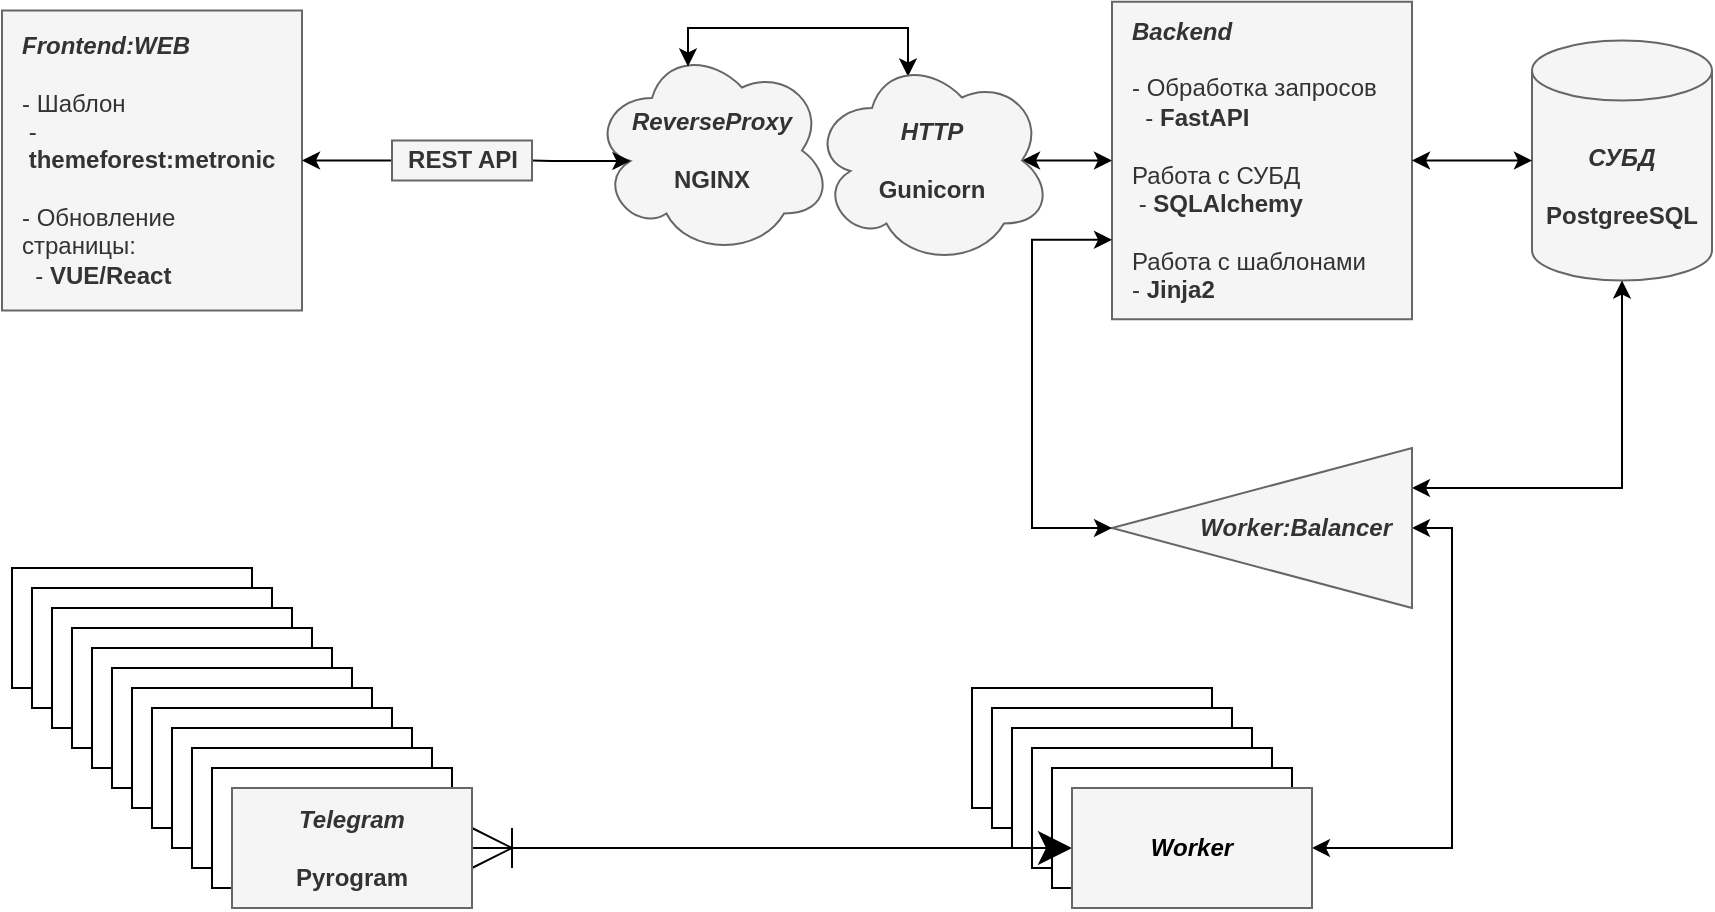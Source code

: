 <mxfile version="20.8.23" type="device"><diagram name="Страница 1" id="55mwgQ1KtyR7YRagaNMq"><mxGraphModel dx="2022" dy="589" grid="1" gridSize="10" guides="1" tooltips="1" connect="1" arrows="1" fold="1" page="1" pageScale="1" pageWidth="827" pageHeight="1169" math="0" shadow="0"><root><mxCell id="0"/><mxCell id="1" parent="0"/><mxCell id="RfyV9sNuoVxRz6jdElQM-48" value="" style="rounded=0;whiteSpace=wrap;html=1;" vertex="1" parent="1"><mxGeometry x="-40" y="340" width="120" height="60" as="geometry"/></mxCell><mxCell id="RfyV9sNuoVxRz6jdElQM-49" value="" style="rounded=0;whiteSpace=wrap;html=1;" vertex="1" parent="1"><mxGeometry x="-30" y="350" width="120" height="60" as="geometry"/></mxCell><mxCell id="RfyV9sNuoVxRz6jdElQM-50" value="" style="rounded=0;whiteSpace=wrap;html=1;" vertex="1" parent="1"><mxGeometry x="-20" y="360" width="120" height="60" as="geometry"/></mxCell><mxCell id="RfyV9sNuoVxRz6jdElQM-51" value="" style="rounded=0;whiteSpace=wrap;html=1;" vertex="1" parent="1"><mxGeometry x="-10" y="370" width="120" height="60" as="geometry"/></mxCell><mxCell id="RfyV9sNuoVxRz6jdElQM-52" value="" style="rounded=0;whiteSpace=wrap;html=1;" vertex="1" parent="1"><mxGeometry y="380" width="120" height="60" as="geometry"/></mxCell><mxCell id="RfyV9sNuoVxRz6jdElQM-43" value="" style="rounded=0;whiteSpace=wrap;html=1;" vertex="1" parent="1"><mxGeometry x="10" y="390" width="120" height="60" as="geometry"/></mxCell><mxCell id="RfyV9sNuoVxRz6jdElQM-44" value="" style="rounded=0;whiteSpace=wrap;html=1;" vertex="1" parent="1"><mxGeometry x="20" y="400" width="120" height="60" as="geometry"/></mxCell><mxCell id="RfyV9sNuoVxRz6jdElQM-45" value="" style="rounded=0;whiteSpace=wrap;html=1;" vertex="1" parent="1"><mxGeometry x="30" y="410" width="120" height="60" as="geometry"/></mxCell><mxCell id="RfyV9sNuoVxRz6jdElQM-46" value="" style="rounded=0;whiteSpace=wrap;html=1;" vertex="1" parent="1"><mxGeometry x="40" y="420" width="120" height="60" as="geometry"/></mxCell><mxCell id="RfyV9sNuoVxRz6jdElQM-47" value="" style="rounded=0;whiteSpace=wrap;html=1;" vertex="1" parent="1"><mxGeometry x="50" y="430" width="120" height="60" as="geometry"/></mxCell><mxCell id="RfyV9sNuoVxRz6jdElQM-1" value="&lt;div style=&quot;&quot;&gt;&lt;b&gt;&lt;i&gt;СУБД&lt;/i&gt;&lt;br&gt;&lt;/b&gt;&lt;br&gt;&lt;/div&gt;&lt;div style=&quot;&quot;&gt;&lt;span style=&quot;background-color: initial;&quot;&gt;&lt;b&gt;PostgreeSQL&lt;/b&gt;&lt;/span&gt;&lt;/div&gt;" style="shape=cylinder3;whiteSpace=wrap;html=1;boundedLbl=1;backgroundOutline=1;size=15;align=center;fillColor=#f5f5f5;fontColor=#333333;strokeColor=#666666;" vertex="1" parent="1"><mxGeometry x="720" y="76.25" width="90" height="120" as="geometry"/></mxCell><mxCell id="RfyV9sNuoVxRz6jdElQM-2" value="&lt;div style=&quot;&quot;&gt;&lt;span style=&quot;background-color: initial;&quot;&gt;&lt;b style=&quot;&quot;&gt;&lt;i&gt;Backend&lt;/i&gt;&lt;/b&gt;&lt;br&gt;&lt;br&gt;&lt;/span&gt;&lt;/div&gt;&lt;div style=&quot;&quot;&gt;&lt;span style=&quot;background-color: initial;&quot;&gt;- Обработка запросов&lt;/span&gt;&lt;/div&gt;&amp;nbsp; - &lt;b&gt;FastAPI&lt;/b&gt;&lt;br&gt;&lt;br&gt;Работа с СУБД&lt;br&gt;&amp;nbsp;- &lt;b&gt;SQLAlchemy&lt;/b&gt;&lt;br&gt;&lt;br&gt;Работа с шаблонами&lt;br&gt;- &lt;b&gt;Jinja2&lt;/b&gt;" style="rounded=0;whiteSpace=wrap;html=1;align=left;fillColor=#f5f5f5;fontColor=#333333;strokeColor=#666666;spacingRight=0;spacing=10;" vertex="1" parent="1"><mxGeometry x="510" y="56.875" width="150" height="158.75" as="geometry"/></mxCell><mxCell id="RfyV9sNuoVxRz6jdElQM-3" value="" style="endArrow=classic;startArrow=classic;html=1;rounded=0;entryX=0;entryY=0.5;entryDx=0;entryDy=0;entryPerimeter=0;exitX=1;exitY=0.5;exitDx=0;exitDy=0;" edge="1" parent="1" source="RfyV9sNuoVxRz6jdElQM-2" target="RfyV9sNuoVxRz6jdElQM-1"><mxGeometry width="50" height="50" relative="1" as="geometry"><mxPoint x="590" y="197.5" as="sourcePoint"/><mxPoint x="640" y="147.5" as="targetPoint"/></mxGeometry></mxCell><mxCell id="RfyV9sNuoVxRz6jdElQM-4" value="&lt;b style=&quot;font-style: italic;&quot;&gt;Frontend:WEB&lt;/b&gt;&lt;br&gt;&lt;br&gt;- Шаблон&lt;br&gt;&amp;nbsp;-&amp;nbsp;&lt;b&gt;themeforest:metronic&lt;/b&gt;&lt;br&gt;&lt;br&gt;- Обновление страницы:&lt;br&gt;&amp;nbsp; - &lt;b&gt;VUE/React&lt;/b&gt;" style="whiteSpace=wrap;html=1;align=left;rounded=0;fillColor=#f5f5f5;fontColor=#333333;strokeColor=#666666;spacing=10;" vertex="1" parent="1"><mxGeometry x="-45" y="61.25" width="150" height="150" as="geometry"/></mxCell><mxCell id="RfyV9sNuoVxRz6jdElQM-9" style="edgeStyle=orthogonalEdgeStyle;rounded=0;orthogonalLoop=1;jettySize=auto;html=1;entryX=1;entryY=0.5;entryDx=0;entryDy=0;startArrow=none;startFill=1;" edge="1" parent="1" source="RfyV9sNuoVxRz6jdElQM-11" target="RfyV9sNuoVxRz6jdElQM-4"><mxGeometry relative="1" as="geometry"/></mxCell><mxCell id="RfyV9sNuoVxRz6jdElQM-7" value="&lt;b&gt;&lt;i&gt;ReverseProxy&lt;/i&gt;&lt;br&gt;&lt;br&gt;NGINX&lt;br&gt;&lt;/b&gt;" style="ellipse;shape=cloud;whiteSpace=wrap;html=1;fillColor=#f5f5f5;fontColor=#333333;strokeColor=#666666;spacing=0;" vertex="1" parent="1"><mxGeometry x="250" y="78.75" width="120" height="105" as="geometry"/></mxCell><mxCell id="RfyV9sNuoVxRz6jdElQM-10" value="" style="edgeStyle=orthogonalEdgeStyle;rounded=0;orthogonalLoop=1;jettySize=auto;html=1;entryX=1;entryY=0.5;entryDx=0;entryDy=0;startArrow=classic;startFill=1;endArrow=none;exitX=0.16;exitY=0.55;exitDx=0;exitDy=0;exitPerimeter=0;" edge="1" parent="1" source="RfyV9sNuoVxRz6jdElQM-7" target="RfyV9sNuoVxRz6jdElQM-11"><mxGeometry relative="1" as="geometry"><mxPoint x="310" y="140" as="sourcePoint"/><mxPoint x="200" y="140" as="targetPoint"/></mxGeometry></mxCell><mxCell id="RfyV9sNuoVxRz6jdElQM-11" value="&lt;b&gt;REST API&lt;/b&gt;" style="text;html=1;align=center;verticalAlign=middle;resizable=0;points=[];autosize=1;strokeColor=#666666;fillColor=#f5f5f5;fontColor=#333333;spacing=0;" vertex="1" parent="1"><mxGeometry x="150" y="126.25" width="70" height="20" as="geometry"/></mxCell><mxCell id="RfyV9sNuoVxRz6jdElQM-23" style="edgeStyle=orthogonalEdgeStyle;rounded=0;orthogonalLoop=1;jettySize=auto;html=1;exitX=0;exitY=0.5;exitDx=0;exitDy=0;entryX=1;entryY=0.5;entryDx=0;entryDy=0;startArrow=classic;startFill=1;" edge="1" parent="1" source="RfyV9sNuoVxRz6jdElQM-16" target="RfyV9sNuoVxRz6jdElQM-30"><mxGeometry relative="1" as="geometry"><mxPoint x="600" y="470" as="targetPoint"/><Array as="points"><mxPoint x="680" y="320"/><mxPoint x="680" y="480"/></Array></mxGeometry></mxCell><mxCell id="RfyV9sNuoVxRz6jdElQM-31" style="edgeStyle=orthogonalEdgeStyle;rounded=0;orthogonalLoop=1;jettySize=auto;html=1;exitX=0;exitY=0.75;exitDx=0;exitDy=0;entryX=0.5;entryY=1;entryDx=0;entryDy=0;entryPerimeter=0;startArrow=classic;startFill=1;" edge="1" parent="1" source="RfyV9sNuoVxRz6jdElQM-16" target="RfyV9sNuoVxRz6jdElQM-1"><mxGeometry relative="1" as="geometry"/></mxCell><mxCell id="RfyV9sNuoVxRz6jdElQM-16" value="&lt;b&gt;&lt;i&gt;Worker:Balancer&lt;/i&gt;&lt;/b&gt;" style="triangle;whiteSpace=wrap;html=1;align=right;direction=west;spacing=10;fillColor=#f5f5f5;fontColor=#333333;strokeColor=#666666;" vertex="1" parent="1"><mxGeometry x="510" y="280" width="150" height="80" as="geometry"/></mxCell><mxCell id="RfyV9sNuoVxRz6jdElQM-18" value="" style="rounded=0;whiteSpace=wrap;html=1;" vertex="1" parent="1"><mxGeometry x="440" y="400" width="120" height="60" as="geometry"/></mxCell><mxCell id="RfyV9sNuoVxRz6jdElQM-26" value="" style="rounded=0;whiteSpace=wrap;html=1;" vertex="1" parent="1"><mxGeometry x="450" y="410" width="120" height="60" as="geometry"/></mxCell><mxCell id="RfyV9sNuoVxRz6jdElQM-27" value="" style="rounded=0;whiteSpace=wrap;html=1;" vertex="1" parent="1"><mxGeometry x="460" y="420" width="120" height="60" as="geometry"/></mxCell><mxCell id="RfyV9sNuoVxRz6jdElQM-28" value="" style="rounded=0;whiteSpace=wrap;html=1;" vertex="1" parent="1"><mxGeometry x="470" y="430" width="120" height="60" as="geometry"/></mxCell><mxCell id="RfyV9sNuoVxRz6jdElQM-29" value="" style="rounded=0;whiteSpace=wrap;html=1;" vertex="1" parent="1"><mxGeometry x="480" y="440" width="120" height="60" as="geometry"/></mxCell><mxCell id="RfyV9sNuoVxRz6jdElQM-53" style="edgeStyle=orthogonalEdgeStyle;orthogonalLoop=1;jettySize=auto;html=1;exitX=0;exitY=0.5;exitDx=0;exitDy=0;startArrow=classic;startFill=1;endArrow=ERoneToMany;endFill=0;startSize=14;endSize=18;fillColor=#f8cecc;strokeColor=#000000;rounded=0;" edge="1" parent="1" source="RfyV9sNuoVxRz6jdElQM-30" target="RfyV9sNuoVxRz6jdElQM-40"><mxGeometry relative="1" as="geometry"/></mxCell><mxCell id="RfyV9sNuoVxRz6jdElQM-30" value="&lt;b&gt;&lt;i&gt;&lt;font color=&quot;#000000&quot;&gt;Worker&lt;/font&gt;&lt;/i&gt;&lt;/b&gt;" style="rounded=0;whiteSpace=wrap;html=1;fillColor=#f5f5f5;strokeColor=#666666;fontColor=#333333;" vertex="1" parent="1"><mxGeometry x="490" y="450" width="120" height="60" as="geometry"/></mxCell><mxCell id="RfyV9sNuoVxRz6jdElQM-37" style="rounded=0;orthogonalLoop=1;jettySize=auto;html=1;exitX=0.875;exitY=0.5;exitDx=0;exitDy=0;exitPerimeter=0;entryX=0;entryY=0.5;entryDx=0;entryDy=0;startArrow=classic;startFill=1;" edge="1" parent="1" source="RfyV9sNuoVxRz6jdElQM-33" target="RfyV9sNuoVxRz6jdElQM-2"><mxGeometry relative="1" as="geometry"/></mxCell><mxCell id="RfyV9sNuoVxRz6jdElQM-39" style="edgeStyle=orthogonalEdgeStyle;rounded=0;orthogonalLoop=1;jettySize=auto;html=1;entryX=0.4;entryY=0.1;entryDx=0;entryDy=0;entryPerimeter=0;startArrow=classic;startFill=1;exitX=0.4;exitY=0.1;exitDx=0;exitDy=0;exitPerimeter=0;" edge="1" parent="1" source="RfyV9sNuoVxRz6jdElQM-33" target="RfyV9sNuoVxRz6jdElQM-7"><mxGeometry relative="1" as="geometry"><Array as="points"><mxPoint x="408" y="70"/><mxPoint x="298" y="70"/></Array></mxGeometry></mxCell><mxCell id="RfyV9sNuoVxRz6jdElQM-33" value="&lt;b&gt;&lt;i&gt;HTTP&lt;/i&gt;&lt;br&gt;&lt;br&gt;Gunicorn&lt;/b&gt;" style="ellipse;shape=cloud;whiteSpace=wrap;html=1;fillColor=#f5f5f5;fontColor=#333333;strokeColor=#666666;spacing=0;" vertex="1" parent="1"><mxGeometry x="360" y="83.75" width="120" height="105" as="geometry"/></mxCell><mxCell id="RfyV9sNuoVxRz6jdElQM-42" value="" style="rounded=0;whiteSpace=wrap;html=1;" vertex="1" parent="1"><mxGeometry x="60" y="440" width="120" height="60" as="geometry"/></mxCell><mxCell id="RfyV9sNuoVxRz6jdElQM-40" value="&lt;b&gt;&lt;i&gt;Telegram&lt;/i&gt;&lt;br&gt;&lt;br&gt;Pyrogram&lt;br&gt;&lt;/b&gt;" style="rounded=0;whiteSpace=wrap;html=1;fillColor=#f5f5f5;fontColor=#333333;strokeColor=#666666;" vertex="1" parent="1"><mxGeometry x="70" y="450" width="120" height="60" as="geometry"/></mxCell><mxCell id="RfyV9sNuoVxRz6jdElQM-55" style="rounded=0;orthogonalLoop=1;jettySize=auto;html=1;exitX=1;exitY=0.5;exitDx=0;exitDy=0;entryX=0;entryY=0.75;entryDx=0;entryDy=0;startArrow=classic;startFill=1;edgeStyle=orthogonalEdgeStyle;" edge="1" parent="1" source="RfyV9sNuoVxRz6jdElQM-16" target="RfyV9sNuoVxRz6jdElQM-2"><mxGeometry relative="1" as="geometry"><mxPoint x="440" y="260" as="sourcePoint"/><mxPoint x="485" y="260" as="targetPoint"/><Array as="points"><mxPoint x="470" y="320"/><mxPoint x="470" y="176"/></Array></mxGeometry></mxCell></root></mxGraphModel></diagram></mxfile>